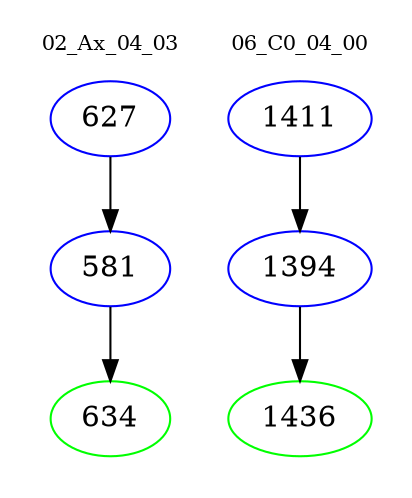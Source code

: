 digraph{
subgraph cluster_0 {
color = white
label = "02_Ax_04_03";
fontsize=10;
T0_627 [label="627", color="blue"]
T0_627 -> T0_581 [color="black"]
T0_581 [label="581", color="blue"]
T0_581 -> T0_634 [color="black"]
T0_634 [label="634", color="green"]
}
subgraph cluster_1 {
color = white
label = "06_C0_04_00";
fontsize=10;
T1_1411 [label="1411", color="blue"]
T1_1411 -> T1_1394 [color="black"]
T1_1394 [label="1394", color="blue"]
T1_1394 -> T1_1436 [color="black"]
T1_1436 [label="1436", color="green"]
}
}
